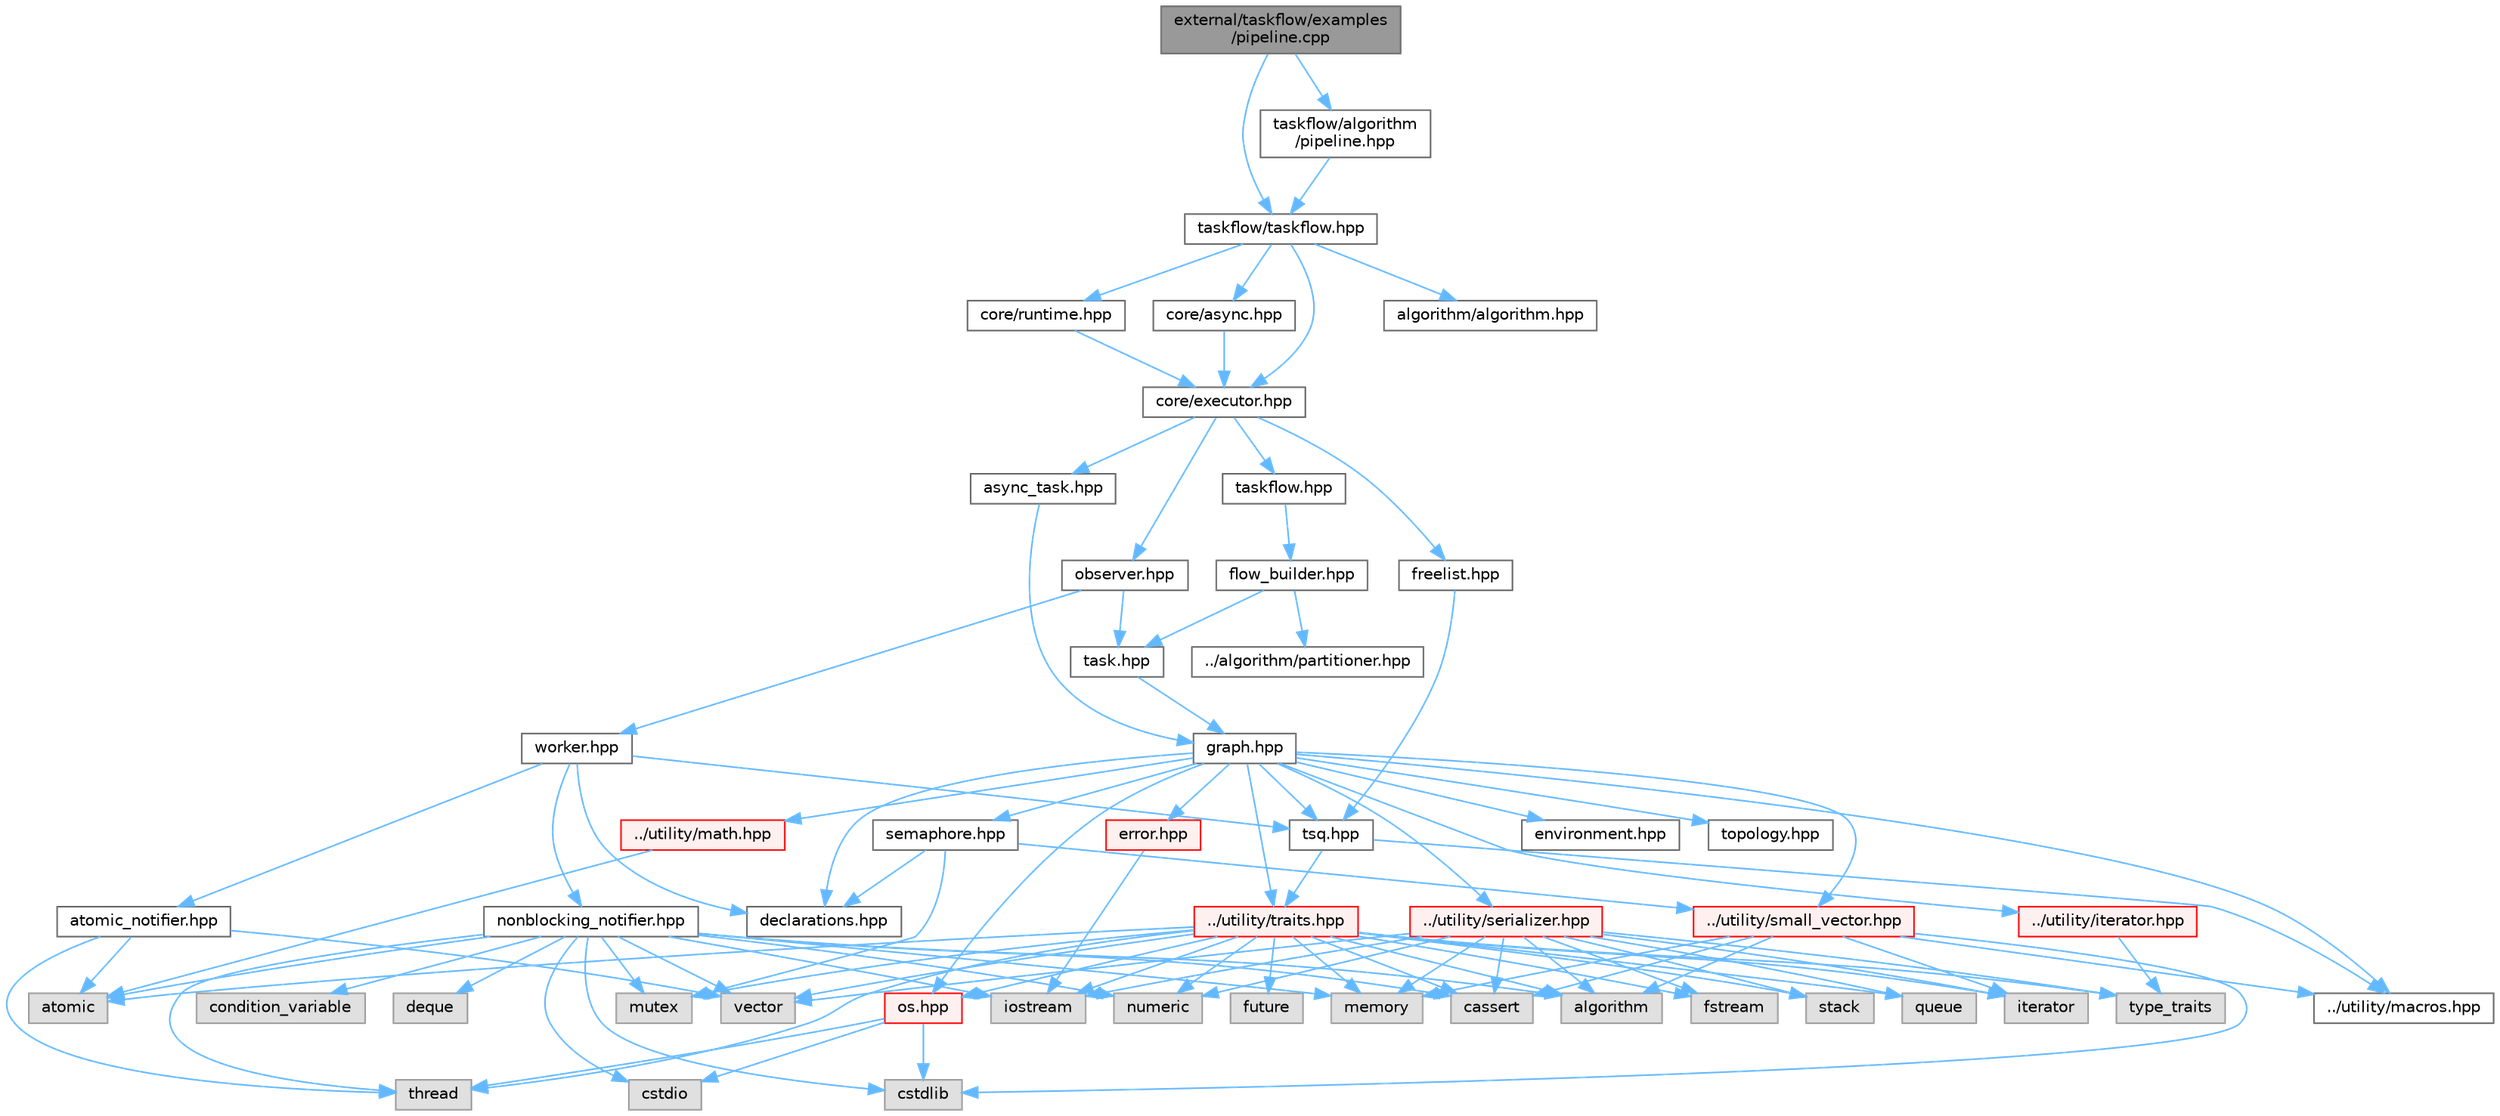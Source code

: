 digraph "external/taskflow/examples/pipeline.cpp"
{
 // LATEX_PDF_SIZE
  bgcolor="transparent";
  edge [fontname=Helvetica,fontsize=10,labelfontname=Helvetica,labelfontsize=10];
  node [fontname=Helvetica,fontsize=10,shape=box,height=0.2,width=0.4];
  Node1 [id="Node000001",label="external/taskflow/examples\l/pipeline.cpp",height=0.2,width=0.4,color="gray40", fillcolor="grey60", style="filled", fontcolor="black",tooltip=" "];
  Node1 -> Node2 [id="edge1_Node000001_Node000002",color="steelblue1",style="solid",tooltip=" "];
  Node2 [id="Node000002",label="taskflow/taskflow.hpp",height=0.2,width=0.4,color="grey40", fillcolor="white", style="filled",URL="$taskflow_8hpp.html",tooltip="main taskflow include file"];
  Node2 -> Node3 [id="edge2_Node000002_Node000003",color="steelblue1",style="solid",tooltip=" "];
  Node3 [id="Node000003",label="core/executor.hpp",height=0.2,width=0.4,color="grey40", fillcolor="white", style="filled",URL="$executor_8hpp.html",tooltip="executor include file"];
  Node3 -> Node4 [id="edge3_Node000003_Node000004",color="steelblue1",style="solid",tooltip=" "];
  Node4 [id="Node000004",label="observer.hpp",height=0.2,width=0.4,color="grey40", fillcolor="white", style="filled",URL="$observer_8hpp.html",tooltip="observer include file"];
  Node4 -> Node5 [id="edge4_Node000004_Node000005",color="steelblue1",style="solid",tooltip=" "];
  Node5 [id="Node000005",label="task.hpp",height=0.2,width=0.4,color="grey40", fillcolor="white", style="filled",URL="$task_8hpp.html",tooltip="task include file"];
  Node5 -> Node6 [id="edge5_Node000005_Node000006",color="steelblue1",style="solid",tooltip=" "];
  Node6 [id="Node000006",label="graph.hpp",height=0.2,width=0.4,color="grey40", fillcolor="white", style="filled",URL="$taskflow_2core_2graph_8hpp.html",tooltip="graph include file"];
  Node6 -> Node7 [id="edge6_Node000006_Node000007",color="steelblue1",style="solid",tooltip=" "];
  Node7 [id="Node000007",label="../utility/macros.hpp",height=0.2,width=0.4,color="grey40", fillcolor="white", style="filled",URL="$macros_8hpp.html",tooltip=" "];
  Node6 -> Node8 [id="edge7_Node000006_Node000008",color="steelblue1",style="solid",tooltip=" "];
  Node8 [id="Node000008",label="../utility/traits.hpp",height=0.2,width=0.4,color="red", fillcolor="#FFF0F0", style="filled",URL="$taskflow_2utility_2traits_8hpp.html",tooltip=" "];
  Node8 -> Node9 [id="edge8_Node000008_Node000009",color="steelblue1",style="solid",tooltip=" "];
  Node9 [id="Node000009",label="type_traits",height=0.2,width=0.4,color="grey60", fillcolor="#E0E0E0", style="filled",tooltip=" "];
  Node8 -> Node10 [id="edge9_Node000008_Node000010",color="steelblue1",style="solid",tooltip=" "];
  Node10 [id="Node000010",label="iterator",height=0.2,width=0.4,color="grey60", fillcolor="#E0E0E0", style="filled",tooltip=" "];
  Node8 -> Node11 [id="edge10_Node000008_Node000011",color="steelblue1",style="solid",tooltip=" "];
  Node11 [id="Node000011",label="iostream",height=0.2,width=0.4,color="grey60", fillcolor="#E0E0E0", style="filled",tooltip=" "];
  Node8 -> Node12 [id="edge11_Node000008_Node000012",color="steelblue1",style="solid",tooltip=" "];
  Node12 [id="Node000012",label="fstream",height=0.2,width=0.4,color="grey60", fillcolor="#E0E0E0", style="filled",tooltip=" "];
  Node8 -> Node13 [id="edge12_Node000008_Node000013",color="steelblue1",style="solid",tooltip=" "];
  Node13 [id="Node000013",label="mutex",height=0.2,width=0.4,color="grey60", fillcolor="#E0E0E0", style="filled",tooltip=" "];
  Node8 -> Node14 [id="edge13_Node000008_Node000014",color="steelblue1",style="solid",tooltip=" "];
  Node14 [id="Node000014",label="stack",height=0.2,width=0.4,color="grey60", fillcolor="#E0E0E0", style="filled",tooltip=" "];
  Node8 -> Node15 [id="edge14_Node000008_Node000015",color="steelblue1",style="solid",tooltip=" "];
  Node15 [id="Node000015",label="queue",height=0.2,width=0.4,color="grey60", fillcolor="#E0E0E0", style="filled",tooltip=" "];
  Node8 -> Node16 [id="edge15_Node000008_Node000016",color="steelblue1",style="solid",tooltip=" "];
  Node16 [id="Node000016",label="vector",height=0.2,width=0.4,color="grey60", fillcolor="#E0E0E0", style="filled",tooltip=" "];
  Node8 -> Node17 [id="edge16_Node000008_Node000017",color="steelblue1",style="solid",tooltip=" "];
  Node17 [id="Node000017",label="algorithm",height=0.2,width=0.4,color="grey60", fillcolor="#E0E0E0", style="filled",tooltip=" "];
  Node8 -> Node18 [id="edge17_Node000008_Node000018",color="steelblue1",style="solid",tooltip=" "];
  Node18 [id="Node000018",label="memory",height=0.2,width=0.4,color="grey60", fillcolor="#E0E0E0", style="filled",tooltip=" "];
  Node8 -> Node19 [id="edge18_Node000008_Node000019",color="steelblue1",style="solid",tooltip=" "];
  Node19 [id="Node000019",label="atomic",height=0.2,width=0.4,color="grey60", fillcolor="#E0E0E0", style="filled",tooltip=" "];
  Node8 -> Node20 [id="edge19_Node000008_Node000020",color="steelblue1",style="solid",tooltip=" "];
  Node20 [id="Node000020",label="thread",height=0.2,width=0.4,color="grey60", fillcolor="#E0E0E0", style="filled",tooltip=" "];
  Node8 -> Node21 [id="edge20_Node000008_Node000021",color="steelblue1",style="solid",tooltip=" "];
  Node21 [id="Node000021",label="future",height=0.2,width=0.4,color="grey60", fillcolor="#E0E0E0", style="filled",tooltip=" "];
  Node8 -> Node27 [id="edge21_Node000008_Node000027",color="steelblue1",style="solid",tooltip=" "];
  Node27 [id="Node000027",label="numeric",height=0.2,width=0.4,color="grey60", fillcolor="#E0E0E0", style="filled",tooltip=" "];
  Node8 -> Node30 [id="edge22_Node000008_Node000030",color="steelblue1",style="solid",tooltip=" "];
  Node30 [id="Node000030",label="cassert",height=0.2,width=0.4,color="grey60", fillcolor="#E0E0E0", style="filled",tooltip=" "];
  Node8 -> Node36 [id="edge23_Node000008_Node000036",color="steelblue1",style="solid",tooltip=" "];
  Node36 [id="Node000036",label="os.hpp",height=0.2,width=0.4,color="red", fillcolor="#FFF0F0", style="filled",URL="$os_8hpp.html",tooltip=" "];
  Node36 -> Node37 [id="edge24_Node000036_Node000037",color="steelblue1",style="solid",tooltip=" "];
  Node37 [id="Node000037",label="cstdlib",height=0.2,width=0.4,color="grey60", fillcolor="#E0E0E0", style="filled",tooltip=" "];
  Node36 -> Node38 [id="edge25_Node000036_Node000038",color="steelblue1",style="solid",tooltip=" "];
  Node38 [id="Node000038",label="cstdio",height=0.2,width=0.4,color="grey60", fillcolor="#E0E0E0", style="filled",tooltip=" "];
  Node36 -> Node20 [id="edge26_Node000036_Node000020",color="steelblue1",style="solid",tooltip=" "];
  Node6 -> Node39 [id="edge27_Node000006_Node000039",color="steelblue1",style="solid",tooltip=" "];
  Node39 [id="Node000039",label="../utility/iterator.hpp",height=0.2,width=0.4,color="red", fillcolor="#FFF0F0", style="filled",URL="$iterator_8hpp.html",tooltip=" "];
  Node39 -> Node9 [id="edge28_Node000039_Node000009",color="steelblue1",style="solid",tooltip=" "];
  Node6 -> Node36 [id="edge29_Node000006_Node000036",color="steelblue1",style="solid",tooltip=" "];
  Node6 -> Node41 [id="edge30_Node000006_Node000041",color="steelblue1",style="solid",tooltip=" "];
  Node41 [id="Node000041",label="../utility/math.hpp",height=0.2,width=0.4,color="red", fillcolor="#FFF0F0", style="filled",URL="$math_8hpp.html",tooltip=" "];
  Node41 -> Node19 [id="edge31_Node000041_Node000019",color="steelblue1",style="solid",tooltip=" "];
  Node6 -> Node43 [id="edge32_Node000006_Node000043",color="steelblue1",style="solid",tooltip=" "];
  Node43 [id="Node000043",label="../utility/small_vector.hpp",height=0.2,width=0.4,color="red", fillcolor="#FFF0F0", style="filled",URL="$small__vector_8hpp.html",tooltip="small vector include file"];
  Node43 -> Node7 [id="edge33_Node000043_Node000007",color="steelblue1",style="solid",tooltip=" "];
  Node43 -> Node17 [id="edge34_Node000043_Node000017",color="steelblue1",style="solid",tooltip=" "];
  Node43 -> Node30 [id="edge35_Node000043_Node000030",color="steelblue1",style="solid",tooltip=" "];
  Node43 -> Node37 [id="edge36_Node000043_Node000037",color="steelblue1",style="solid",tooltip=" "];
  Node43 -> Node10 [id="edge37_Node000043_Node000010",color="steelblue1",style="solid",tooltip=" "];
  Node43 -> Node18 [id="edge38_Node000043_Node000018",color="steelblue1",style="solid",tooltip=" "];
  Node6 -> Node46 [id="edge39_Node000006_Node000046",color="steelblue1",style="solid",tooltip=" "];
  Node46 [id="Node000046",label="../utility/serializer.hpp",height=0.2,width=0.4,color="red", fillcolor="#FFF0F0", style="filled",URL="$taskflow_2utility_2serializer_8hpp.html",tooltip=" "];
  Node46 -> Node9 [id="edge40_Node000046_Node000009",color="steelblue1",style="solid",tooltip=" "];
  Node46 -> Node10 [id="edge41_Node000046_Node000010",color="steelblue1",style="solid",tooltip=" "];
  Node46 -> Node11 [id="edge42_Node000046_Node000011",color="steelblue1",style="solid",tooltip=" "];
  Node46 -> Node12 [id="edge43_Node000046_Node000012",color="steelblue1",style="solid",tooltip=" "];
  Node46 -> Node14 [id="edge44_Node000046_Node000014",color="steelblue1",style="solid",tooltip=" "];
  Node46 -> Node15 [id="edge45_Node000046_Node000015",color="steelblue1",style="solid",tooltip=" "];
  Node46 -> Node16 [id="edge46_Node000046_Node000016",color="steelblue1",style="solid",tooltip=" "];
  Node46 -> Node17 [id="edge47_Node000046_Node000017",color="steelblue1",style="solid",tooltip=" "];
  Node46 -> Node18 [id="edge48_Node000046_Node000018",color="steelblue1",style="solid",tooltip=" "];
  Node46 -> Node27 [id="edge49_Node000046_Node000027",color="steelblue1",style="solid",tooltip=" "];
  Node46 -> Node30 [id="edge50_Node000046_Node000030",color="steelblue1",style="solid",tooltip=" "];
  Node6 -> Node50 [id="edge51_Node000006_Node000050",color="steelblue1",style="solid",tooltip=" "];
  Node50 [id="Node000050",label="error.hpp",height=0.2,width=0.4,color="red", fillcolor="#FFF0F0", style="filled",URL="$error_8hpp.html",tooltip=" "];
  Node50 -> Node11 [id="edge52_Node000050_Node000011",color="steelblue1",style="solid",tooltip=" "];
  Node6 -> Node53 [id="edge53_Node000006_Node000053",color="steelblue1",style="solid",tooltip=" "];
  Node53 [id="Node000053",label="declarations.hpp",height=0.2,width=0.4,color="grey40", fillcolor="white", style="filled",URL="$declarations_8hpp.html",tooltip=" "];
  Node6 -> Node54 [id="edge54_Node000006_Node000054",color="steelblue1",style="solid",tooltip=" "];
  Node54 [id="Node000054",label="semaphore.hpp",height=0.2,width=0.4,color="grey40", fillcolor="white", style="filled",URL="$semaphore_8hpp.html",tooltip="semaphore include file"];
  Node54 -> Node13 [id="edge55_Node000054_Node000013",color="steelblue1",style="solid",tooltip=" "];
  Node54 -> Node53 [id="edge56_Node000054_Node000053",color="steelblue1",style="solid",tooltip=" "];
  Node54 -> Node43 [id="edge57_Node000054_Node000043",color="steelblue1",style="solid",tooltip=" "];
  Node6 -> Node55 [id="edge58_Node000006_Node000055",color="steelblue1",style="solid",tooltip=" "];
  Node55 [id="Node000055",label="environment.hpp",height=0.2,width=0.4,color="grey40", fillcolor="white", style="filled",URL="$environment_8hpp.html",tooltip=" "];
  Node6 -> Node56 [id="edge59_Node000006_Node000056",color="steelblue1",style="solid",tooltip=" "];
  Node56 [id="Node000056",label="topology.hpp",height=0.2,width=0.4,color="grey40", fillcolor="white", style="filled",URL="$topology_8hpp.html",tooltip=" "];
  Node6 -> Node57 [id="edge60_Node000006_Node000057",color="steelblue1",style="solid",tooltip=" "];
  Node57 [id="Node000057",label="tsq.hpp",height=0.2,width=0.4,color="grey40", fillcolor="white", style="filled",URL="$tsq_8hpp.html",tooltip="task queue include file"];
  Node57 -> Node7 [id="edge61_Node000057_Node000007",color="steelblue1",style="solid",tooltip=" "];
  Node57 -> Node8 [id="edge62_Node000057_Node000008",color="steelblue1",style="solid",tooltip=" "];
  Node4 -> Node58 [id="edge63_Node000004_Node000058",color="steelblue1",style="solid",tooltip=" "];
  Node58 [id="Node000058",label="worker.hpp",height=0.2,width=0.4,color="grey40", fillcolor="white", style="filled",URL="$worker_8hpp.html",tooltip="worker include file"];
  Node58 -> Node53 [id="edge64_Node000058_Node000053",color="steelblue1",style="solid",tooltip=" "];
  Node58 -> Node57 [id="edge65_Node000058_Node000057",color="steelblue1",style="solid",tooltip=" "];
  Node58 -> Node59 [id="edge66_Node000058_Node000059",color="steelblue1",style="solid",tooltip=" "];
  Node59 [id="Node000059",label="atomic_notifier.hpp",height=0.2,width=0.4,color="grey40", fillcolor="white", style="filled",URL="$atomic__notifier_8hpp.html",tooltip=" "];
  Node59 -> Node19 [id="edge67_Node000059_Node000019",color="steelblue1",style="solid",tooltip=" "];
  Node59 -> Node20 [id="edge68_Node000059_Node000020",color="steelblue1",style="solid",tooltip=" "];
  Node59 -> Node16 [id="edge69_Node000059_Node000016",color="steelblue1",style="solid",tooltip=" "];
  Node58 -> Node60 [id="edge70_Node000058_Node000060",color="steelblue1",style="solid",tooltip=" "];
  Node60 [id="Node000060",label="nonblocking_notifier.hpp",height=0.2,width=0.4,color="grey40", fillcolor="white", style="filled",URL="$nonblocking__notifier_8hpp.html",tooltip=" "];
  Node60 -> Node11 [id="edge71_Node000060_Node000011",color="steelblue1",style="solid",tooltip=" "];
  Node60 -> Node16 [id="edge72_Node000060_Node000016",color="steelblue1",style="solid",tooltip=" "];
  Node60 -> Node37 [id="edge73_Node000060_Node000037",color="steelblue1",style="solid",tooltip=" "];
  Node60 -> Node38 [id="edge74_Node000060_Node000038",color="steelblue1",style="solid",tooltip=" "];
  Node60 -> Node19 [id="edge75_Node000060_Node000019",color="steelblue1",style="solid",tooltip=" "];
  Node60 -> Node18 [id="edge76_Node000060_Node000018",color="steelblue1",style="solid",tooltip=" "];
  Node60 -> Node61 [id="edge77_Node000060_Node000061",color="steelblue1",style="solid",tooltip=" "];
  Node61 [id="Node000061",label="deque",height=0.2,width=0.4,color="grey60", fillcolor="#E0E0E0", style="filled",tooltip=" "];
  Node60 -> Node13 [id="edge78_Node000060_Node000013",color="steelblue1",style="solid",tooltip=" "];
  Node60 -> Node62 [id="edge79_Node000060_Node000062",color="steelblue1",style="solid",tooltip=" "];
  Node62 [id="Node000062",label="condition_variable",height=0.2,width=0.4,color="grey60", fillcolor="#E0E0E0", style="filled",tooltip=" "];
  Node60 -> Node20 [id="edge80_Node000060_Node000020",color="steelblue1",style="solid",tooltip=" "];
  Node60 -> Node17 [id="edge81_Node000060_Node000017",color="steelblue1",style="solid",tooltip=" "];
  Node60 -> Node27 [id="edge82_Node000060_Node000027",color="steelblue1",style="solid",tooltip=" "];
  Node60 -> Node30 [id="edge83_Node000060_Node000030",color="steelblue1",style="solid",tooltip=" "];
  Node3 -> Node63 [id="edge84_Node000003_Node000063",color="steelblue1",style="solid",tooltip=" "];
  Node63 [id="Node000063",label="taskflow.hpp",height=0.2,width=0.4,color="grey40", fillcolor="white", style="filled",URL="$core_2taskflow_8hpp.html",tooltip="taskflow include file"];
  Node63 -> Node64 [id="edge85_Node000063_Node000064",color="steelblue1",style="solid",tooltip=" "];
  Node64 [id="Node000064",label="flow_builder.hpp",height=0.2,width=0.4,color="grey40", fillcolor="white", style="filled",URL="$flow__builder_8hpp.html",tooltip="flow builder include file"];
  Node64 -> Node5 [id="edge86_Node000064_Node000005",color="steelblue1",style="solid",tooltip=" "];
  Node64 -> Node65 [id="edge87_Node000064_Node000065",color="steelblue1",style="solid",tooltip=" "];
  Node65 [id="Node000065",label="../algorithm/partitioner.hpp",height=0.2,width=0.4,color="grey40", fillcolor="white", style="filled",URL="$partitioner_8hpp.html",tooltip="partitioner include file"];
  Node3 -> Node66 [id="edge88_Node000003_Node000066",color="steelblue1",style="solid",tooltip=" "];
  Node66 [id="Node000066",label="async_task.hpp",height=0.2,width=0.4,color="grey40", fillcolor="white", style="filled",URL="$taskflow_2core_2async__task_8hpp.html",tooltip="asynchronous task include file"];
  Node66 -> Node6 [id="edge89_Node000066_Node000006",color="steelblue1",style="solid",tooltip=" "];
  Node3 -> Node67 [id="edge90_Node000003_Node000067",color="steelblue1",style="solid",tooltip=" "];
  Node67 [id="Node000067",label="freelist.hpp",height=0.2,width=0.4,color="grey40", fillcolor="white", style="filled",URL="$freelist_8hpp.html",tooltip=" "];
  Node67 -> Node57 [id="edge91_Node000067_Node000057",color="steelblue1",style="solid",tooltip=" "];
  Node2 -> Node68 [id="edge92_Node000002_Node000068",color="steelblue1",style="solid",tooltip=" "];
  Node68 [id="Node000068",label="core/runtime.hpp",height=0.2,width=0.4,color="grey40", fillcolor="white", style="filled",URL="$runtime_8hpp.html",tooltip=" "];
  Node68 -> Node3 [id="edge93_Node000068_Node000003",color="steelblue1",style="solid",tooltip=" "];
  Node2 -> Node69 [id="edge94_Node000002_Node000069",color="steelblue1",style="solid",tooltip=" "];
  Node69 [id="Node000069",label="core/async.hpp",height=0.2,width=0.4,color="grey40", fillcolor="white", style="filled",URL="$async_8hpp.html",tooltip=" "];
  Node69 -> Node3 [id="edge95_Node000069_Node000003",color="steelblue1",style="solid",tooltip=" "];
  Node2 -> Node70 [id="edge96_Node000002_Node000070",color="steelblue1",style="solid",tooltip=" "];
  Node70 [id="Node000070",label="algorithm/algorithm.hpp",height=0.2,width=0.4,color="grey40", fillcolor="white", style="filled",URL="$algorithm_8hpp.html",tooltip=" "];
  Node1 -> Node71 [id="edge97_Node000001_Node000071",color="steelblue1",style="solid",tooltip=" "];
  Node71 [id="Node000071",label="taskflow/algorithm\l/pipeline.hpp",height=0.2,width=0.4,color="grey40", fillcolor="white", style="filled",URL="$taskflow_2algorithm_2pipeline_8hpp.html",tooltip="pipeline include file"];
  Node71 -> Node2 [id="edge98_Node000071_Node000002",color="steelblue1",style="solid",tooltip=" "];
}
